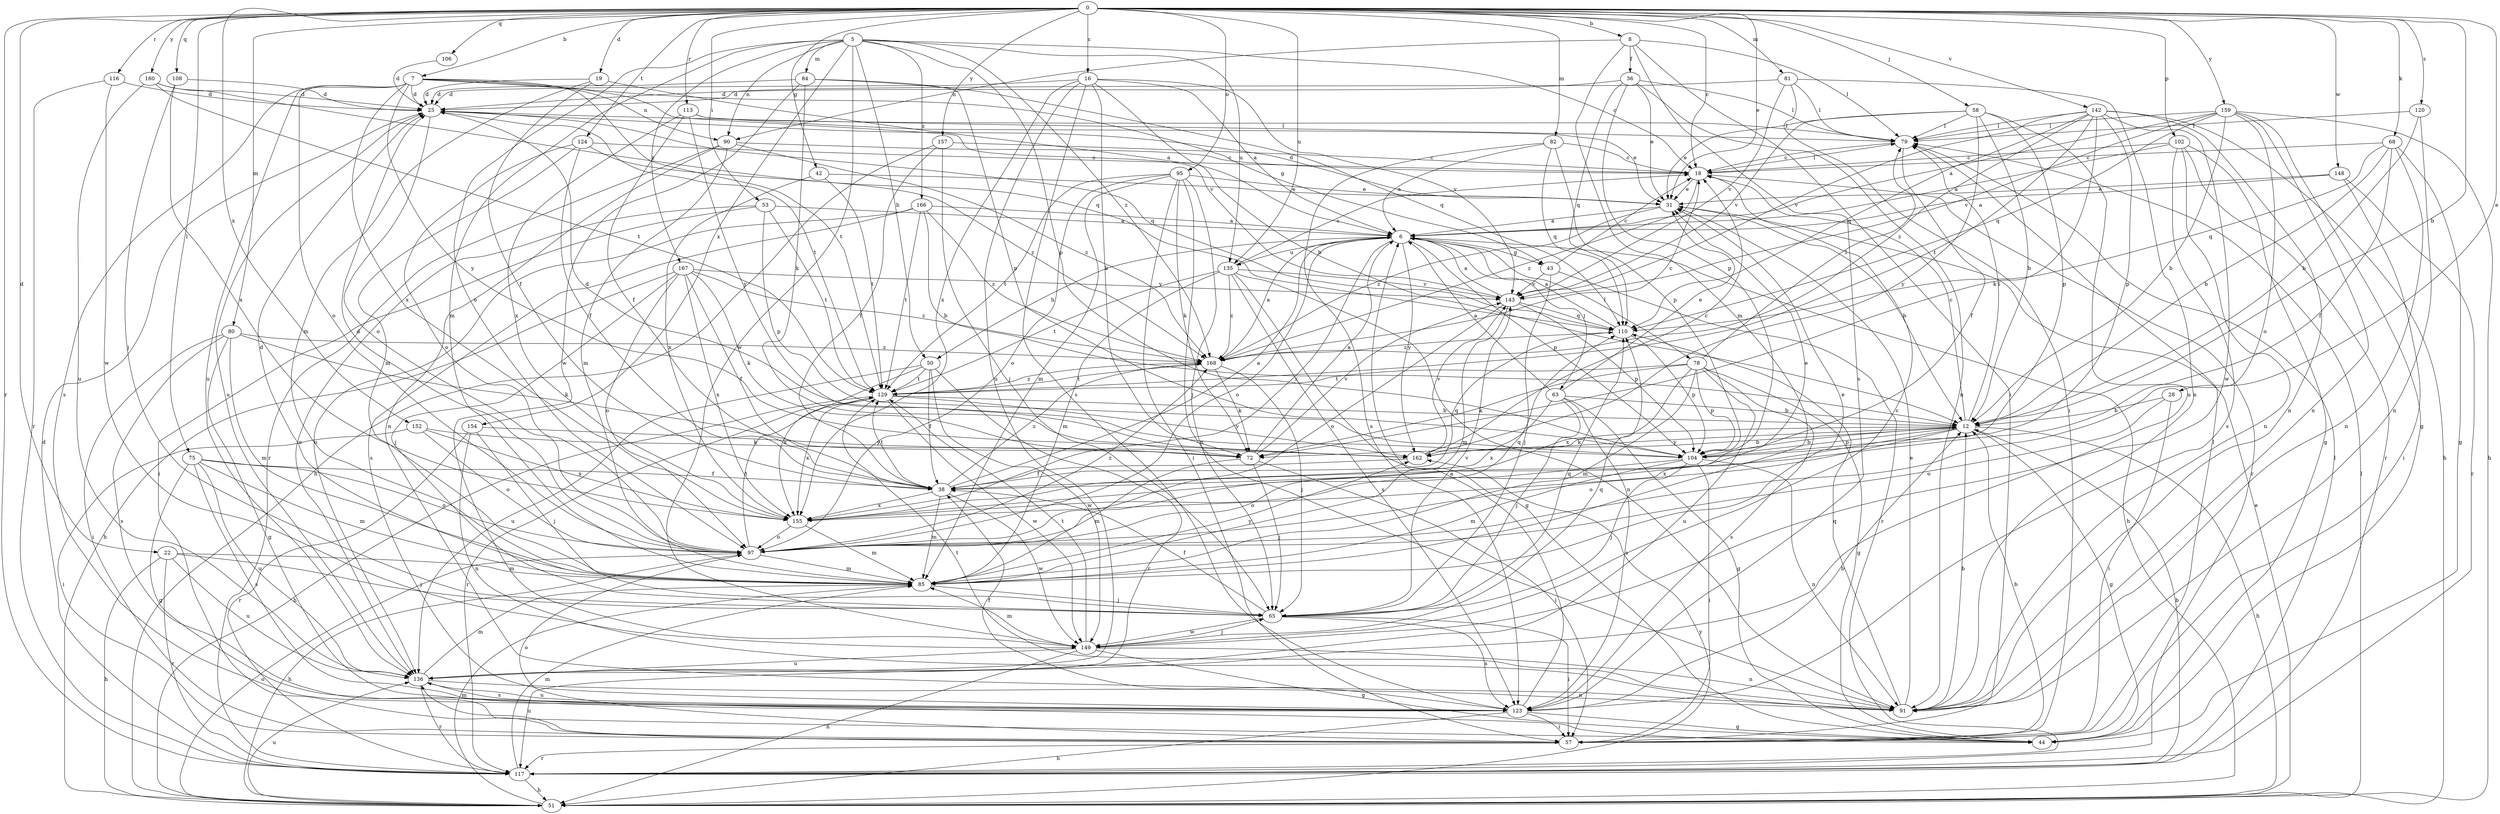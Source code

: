 strict digraph  {
0;
5;
6;
7;
8;
12;
16;
18;
19;
22;
25;
28;
31;
36;
38;
42;
43;
44;
50;
51;
53;
57;
58;
63;
65;
68;
72;
75;
78;
79;
80;
81;
82;
84;
85;
90;
91;
95;
97;
102;
104;
106;
108;
110;
113;
116;
117;
120;
123;
124;
129;
135;
136;
142;
143;
148;
149;
152;
154;
155;
157;
159;
160;
162;
166;
167;
168;
0 -> 7  [label=b];
0 -> 8  [label=b];
0 -> 12  [label=b];
0 -> 16  [label=c];
0 -> 18  [label=c];
0 -> 19  [label=d];
0 -> 22  [label=d];
0 -> 28  [label=e];
0 -> 31  [label=e];
0 -> 42  [label=g];
0 -> 53  [label=i];
0 -> 58  [label=j];
0 -> 68  [label=k];
0 -> 75  [label=l];
0 -> 80  [label=m];
0 -> 81  [label=m];
0 -> 82  [label=m];
0 -> 95  [label=o];
0 -> 102  [label=p];
0 -> 106  [label=q];
0 -> 108  [label=q];
0 -> 113  [label=r];
0 -> 116  [label=r];
0 -> 117  [label=r];
0 -> 120  [label=s];
0 -> 124  [label=t];
0 -> 135  [label=u];
0 -> 142  [label=v];
0 -> 148  [label=w];
0 -> 152  [label=x];
0 -> 157  [label=y];
0 -> 159  [label=y];
0 -> 160  [label=y];
5 -> 18  [label=c];
5 -> 50  [label=h];
5 -> 84  [label=m];
5 -> 85  [label=m];
5 -> 90  [label=n];
5 -> 97  [label=o];
5 -> 104  [label=p];
5 -> 135  [label=u];
5 -> 149  [label=w];
5 -> 154  [label=x];
5 -> 166  [label=z];
5 -> 167  [label=z];
5 -> 168  [label=z];
6 -> 43  [label=g];
6 -> 50  [label=h];
6 -> 51  [label=h];
6 -> 63  [label=j];
6 -> 78  [label=l];
6 -> 97  [label=o];
6 -> 104  [label=p];
6 -> 135  [label=u];
6 -> 155  [label=x];
6 -> 162  [label=y];
7 -> 25  [label=d];
7 -> 43  [label=g];
7 -> 90  [label=n];
7 -> 97  [label=o];
7 -> 123  [label=s];
7 -> 129  [label=t];
7 -> 136  [label=u];
7 -> 143  [label=v];
7 -> 155  [label=x];
7 -> 162  [label=y];
8 -> 36  [label=f];
8 -> 57  [label=i];
8 -> 79  [label=l];
8 -> 85  [label=m];
8 -> 90  [label=n];
8 -> 123  [label=s];
12 -> 18  [label=c];
12 -> 44  [label=g];
12 -> 51  [label=h];
12 -> 72  [label=k];
12 -> 79  [label=l];
12 -> 97  [label=o];
12 -> 104  [label=p];
12 -> 155  [label=x];
12 -> 162  [label=y];
16 -> 6  [label=a];
16 -> 12  [label=b];
16 -> 25  [label=d];
16 -> 72  [label=k];
16 -> 123  [label=s];
16 -> 136  [label=u];
16 -> 143  [label=v];
16 -> 155  [label=x];
18 -> 31  [label=e];
18 -> 79  [label=l];
18 -> 117  [label=r];
18 -> 168  [label=z];
19 -> 6  [label=a];
19 -> 25  [label=d];
19 -> 38  [label=f];
19 -> 85  [label=m];
22 -> 51  [label=h];
22 -> 65  [label=j];
22 -> 85  [label=m];
22 -> 117  [label=r];
22 -> 136  [label=u];
25 -> 79  [label=l];
25 -> 97  [label=o];
25 -> 110  [label=q];
25 -> 129  [label=t];
25 -> 136  [label=u];
28 -> 12  [label=b];
28 -> 57  [label=i];
28 -> 97  [label=o];
31 -> 6  [label=a];
31 -> 12  [label=b];
31 -> 25  [label=d];
31 -> 168  [label=z];
36 -> 25  [label=d];
36 -> 31  [label=e];
36 -> 79  [label=l];
36 -> 91  [label=n];
36 -> 104  [label=p];
36 -> 110  [label=q];
38 -> 6  [label=a];
38 -> 85  [label=m];
38 -> 110  [label=q];
38 -> 129  [label=t];
38 -> 149  [label=w];
38 -> 155  [label=x];
38 -> 168  [label=z];
42 -> 31  [label=e];
42 -> 129  [label=t];
42 -> 155  [label=x];
43 -> 18  [label=c];
43 -> 65  [label=j];
43 -> 117  [label=r];
43 -> 143  [label=v];
50 -> 38  [label=f];
50 -> 117  [label=r];
50 -> 129  [label=t];
50 -> 136  [label=u];
50 -> 149  [label=w];
50 -> 155  [label=x];
51 -> 31  [label=e];
51 -> 79  [label=l];
51 -> 85  [label=m];
51 -> 97  [label=o];
51 -> 136  [label=u];
51 -> 162  [label=y];
53 -> 6  [label=a];
53 -> 57  [label=i];
53 -> 104  [label=p];
53 -> 129  [label=t];
53 -> 136  [label=u];
57 -> 12  [label=b];
57 -> 79  [label=l];
57 -> 97  [label=o];
57 -> 117  [label=r];
57 -> 136  [label=u];
58 -> 12  [label=b];
58 -> 31  [label=e];
58 -> 79  [label=l];
58 -> 104  [label=p];
58 -> 136  [label=u];
58 -> 143  [label=v];
58 -> 162  [label=y];
63 -> 6  [label=a];
63 -> 12  [label=b];
63 -> 31  [label=e];
63 -> 44  [label=g];
63 -> 65  [label=j];
63 -> 123  [label=s];
63 -> 155  [label=x];
65 -> 38  [label=f];
65 -> 57  [label=i];
65 -> 110  [label=q];
65 -> 123  [label=s];
65 -> 143  [label=v];
65 -> 149  [label=w];
68 -> 12  [label=b];
68 -> 18  [label=c];
68 -> 38  [label=f];
68 -> 44  [label=g];
68 -> 91  [label=n];
68 -> 110  [label=q];
72 -> 6  [label=a];
72 -> 57  [label=i];
72 -> 65  [label=j];
72 -> 85  [label=m];
72 -> 143  [label=v];
75 -> 38  [label=f];
75 -> 44  [label=g];
75 -> 85  [label=m];
75 -> 97  [label=o];
75 -> 123  [label=s];
75 -> 136  [label=u];
78 -> 44  [label=g];
78 -> 72  [label=k];
78 -> 79  [label=l];
78 -> 85  [label=m];
78 -> 104  [label=p];
78 -> 123  [label=s];
78 -> 129  [label=t];
78 -> 136  [label=u];
78 -> 155  [label=x];
79 -> 18  [label=c];
79 -> 38  [label=f];
80 -> 44  [label=g];
80 -> 57  [label=i];
80 -> 72  [label=k];
80 -> 85  [label=m];
80 -> 123  [label=s];
80 -> 168  [label=z];
81 -> 25  [label=d];
81 -> 57  [label=i];
81 -> 79  [label=l];
81 -> 91  [label=n];
81 -> 143  [label=v];
82 -> 6  [label=a];
82 -> 18  [label=c];
82 -> 104  [label=p];
82 -> 110  [label=q];
82 -> 123  [label=s];
84 -> 25  [label=d];
84 -> 72  [label=k];
84 -> 104  [label=p];
84 -> 110  [label=q];
84 -> 149  [label=w];
85 -> 25  [label=d];
85 -> 31  [label=e];
85 -> 65  [label=j];
85 -> 162  [label=y];
90 -> 18  [label=c];
90 -> 85  [label=m];
90 -> 91  [label=n];
90 -> 117  [label=r];
90 -> 168  [label=z];
91 -> 12  [label=b];
91 -> 31  [label=e];
91 -> 110  [label=q];
91 -> 129  [label=t];
95 -> 31  [label=e];
95 -> 57  [label=i];
95 -> 65  [label=j];
95 -> 72  [label=k];
95 -> 85  [label=m];
95 -> 91  [label=n];
95 -> 97  [label=o];
95 -> 129  [label=t];
97 -> 25  [label=d];
97 -> 51  [label=h];
97 -> 85  [label=m];
97 -> 110  [label=q];
97 -> 129  [label=t];
97 -> 168  [label=z];
102 -> 6  [label=a];
102 -> 18  [label=c];
102 -> 44  [label=g];
102 -> 91  [label=n];
102 -> 117  [label=r];
102 -> 123  [label=s];
104 -> 12  [label=b];
104 -> 25  [label=d];
104 -> 57  [label=i];
104 -> 65  [label=j];
104 -> 85  [label=m];
104 -> 91  [label=n];
104 -> 97  [label=o];
106 -> 25  [label=d];
108 -> 25  [label=d];
108 -> 65  [label=j];
108 -> 155  [label=x];
110 -> 6  [label=a];
110 -> 104  [label=p];
110 -> 168  [label=z];
113 -> 31  [label=e];
113 -> 38  [label=f];
113 -> 79  [label=l];
113 -> 155  [label=x];
113 -> 162  [label=y];
116 -> 25  [label=d];
116 -> 117  [label=r];
116 -> 149  [label=w];
117 -> 12  [label=b];
117 -> 25  [label=d];
117 -> 51  [label=h];
117 -> 79  [label=l];
117 -> 85  [label=m];
120 -> 12  [label=b];
120 -> 79  [label=l];
120 -> 91  [label=n];
123 -> 6  [label=a];
123 -> 12  [label=b];
123 -> 38  [label=f];
123 -> 44  [label=g];
123 -> 51  [label=h];
123 -> 57  [label=i];
123 -> 136  [label=u];
124 -> 18  [label=c];
124 -> 38  [label=f];
124 -> 85  [label=m];
124 -> 97  [label=o];
124 -> 168  [label=z];
129 -> 12  [label=b];
129 -> 51  [label=h];
129 -> 117  [label=r];
129 -> 149  [label=w];
129 -> 155  [label=x];
129 -> 162  [label=y];
129 -> 168  [label=z];
135 -> 18  [label=c];
135 -> 44  [label=g];
135 -> 85  [label=m];
135 -> 91  [label=n];
135 -> 123  [label=s];
135 -> 129  [label=t];
135 -> 143  [label=v];
135 -> 168  [label=z];
136 -> 85  [label=m];
136 -> 91  [label=n];
136 -> 117  [label=r];
136 -> 123  [label=s];
142 -> 51  [label=h];
142 -> 72  [label=k];
142 -> 79  [label=l];
142 -> 91  [label=n];
142 -> 104  [label=p];
142 -> 110  [label=q];
142 -> 129  [label=t];
142 -> 143  [label=v];
142 -> 149  [label=w];
142 -> 168  [label=z];
143 -> 6  [label=a];
143 -> 85  [label=m];
143 -> 97  [label=o];
143 -> 104  [label=p];
143 -> 110  [label=q];
148 -> 6  [label=a];
148 -> 31  [label=e];
148 -> 57  [label=i];
148 -> 117  [label=r];
149 -> 18  [label=c];
149 -> 44  [label=g];
149 -> 51  [label=h];
149 -> 65  [label=j];
149 -> 85  [label=m];
149 -> 91  [label=n];
149 -> 110  [label=q];
149 -> 129  [label=t];
149 -> 136  [label=u];
152 -> 57  [label=i];
152 -> 72  [label=k];
152 -> 97  [label=o];
152 -> 155  [label=x];
154 -> 65  [label=j];
154 -> 91  [label=n];
154 -> 117  [label=r];
154 -> 162  [label=y];
155 -> 31  [label=e];
155 -> 85  [label=m];
155 -> 97  [label=o];
157 -> 18  [label=c];
157 -> 38  [label=f];
157 -> 51  [label=h];
157 -> 65  [label=j];
159 -> 6  [label=a];
159 -> 12  [label=b];
159 -> 44  [label=g];
159 -> 51  [label=h];
159 -> 79  [label=l];
159 -> 91  [label=n];
159 -> 97  [label=o];
159 -> 110  [label=q];
159 -> 143  [label=v];
160 -> 25  [label=d];
160 -> 110  [label=q];
160 -> 129  [label=t];
160 -> 136  [label=u];
162 -> 12  [label=b];
162 -> 18  [label=c];
162 -> 38  [label=f];
162 -> 143  [label=v];
166 -> 6  [label=a];
166 -> 12  [label=b];
166 -> 123  [label=s];
166 -> 129  [label=t];
166 -> 136  [label=u];
166 -> 168  [label=z];
167 -> 38  [label=f];
167 -> 51  [label=h];
167 -> 65  [label=j];
167 -> 72  [label=k];
167 -> 97  [label=o];
167 -> 143  [label=v];
167 -> 155  [label=x];
167 -> 168  [label=z];
168 -> 6  [label=a];
168 -> 18  [label=c];
168 -> 65  [label=j];
168 -> 72  [label=k];
168 -> 129  [label=t];
}
